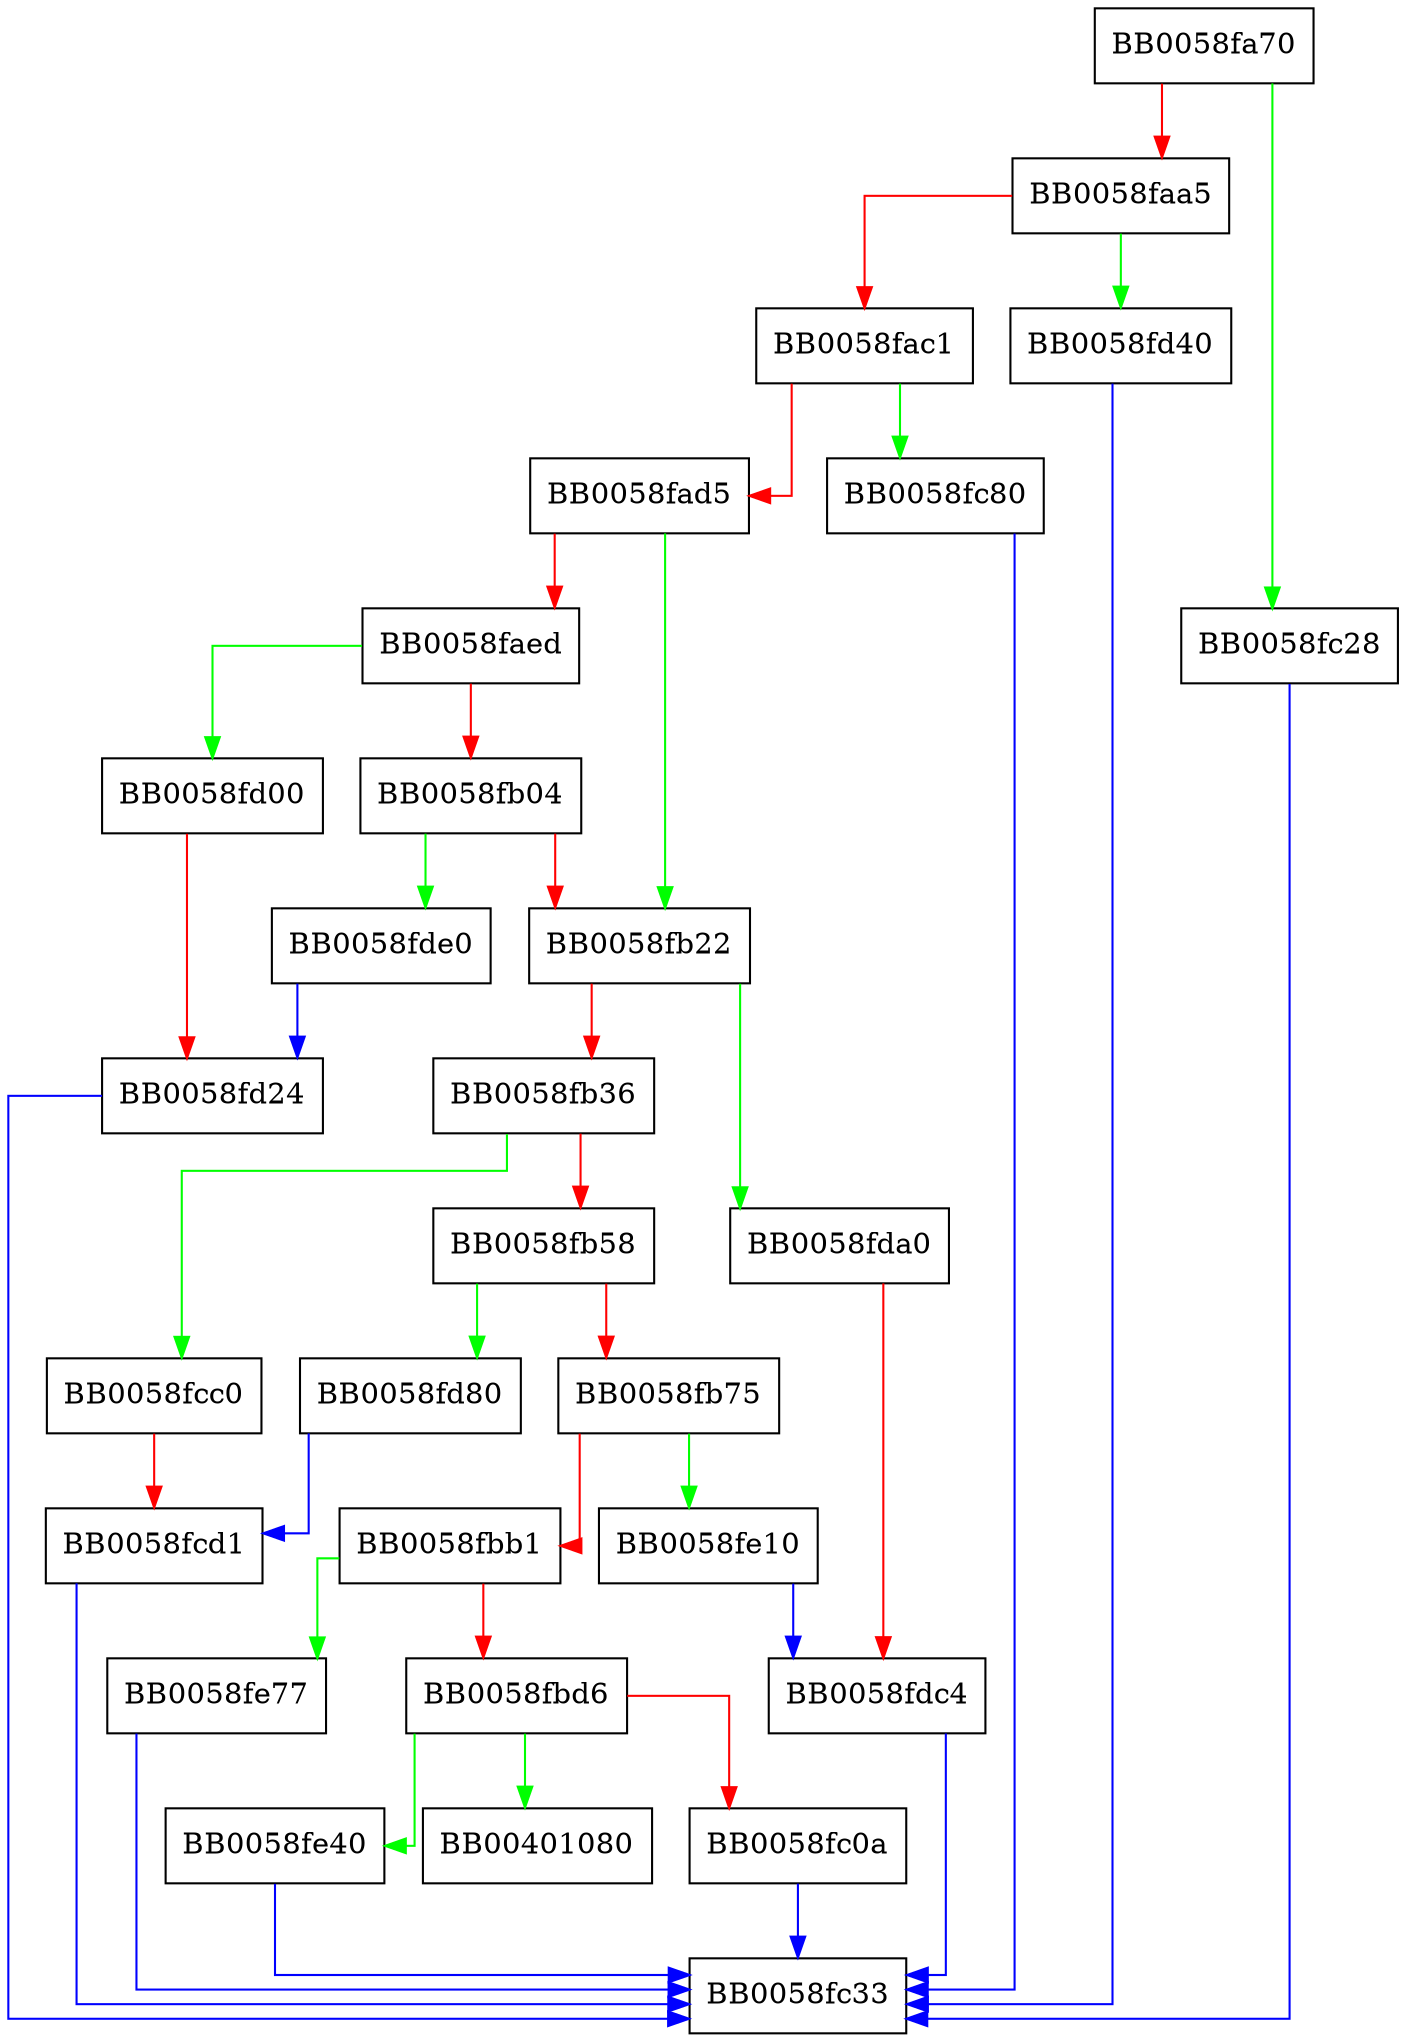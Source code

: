 digraph ossl_ecdh_simple_compute_key {
  node [shape="box"];
  graph [splines=ortho];
  BB0058fa70 -> BB0058fc28 [color="green"];
  BB0058fa70 -> BB0058faa5 [color="red"];
  BB0058faa5 -> BB0058fd40 [color="green"];
  BB0058faa5 -> BB0058fac1 [color="red"];
  BB0058fac1 -> BB0058fc80 [color="green"];
  BB0058fac1 -> BB0058fad5 [color="red"];
  BB0058fad5 -> BB0058fb22 [color="green"];
  BB0058fad5 -> BB0058faed [color="red"];
  BB0058faed -> BB0058fd00 [color="green"];
  BB0058faed -> BB0058fb04 [color="red"];
  BB0058fb04 -> BB0058fde0 [color="green"];
  BB0058fb04 -> BB0058fb22 [color="red"];
  BB0058fb22 -> BB0058fda0 [color="green"];
  BB0058fb22 -> BB0058fb36 [color="red"];
  BB0058fb36 -> BB0058fcc0 [color="green"];
  BB0058fb36 -> BB0058fb58 [color="red"];
  BB0058fb58 -> BB0058fd80 [color="green"];
  BB0058fb58 -> BB0058fb75 [color="red"];
  BB0058fb75 -> BB0058fe10 [color="green"];
  BB0058fb75 -> BB0058fbb1 [color="red"];
  BB0058fbb1 -> BB0058fe77 [color="green"];
  BB0058fbb1 -> BB0058fbd6 [color="red"];
  BB0058fbd6 -> BB00401080 [color="green"];
  BB0058fbd6 -> BB0058fe40 [color="green"];
  BB0058fbd6 -> BB0058fc0a [color="red"];
  BB0058fc0a -> BB0058fc33 [color="blue"];
  BB0058fc28 -> BB0058fc33 [color="blue"];
  BB0058fc80 -> BB0058fc33 [color="blue"];
  BB0058fcc0 -> BB0058fcd1 [color="red"];
  BB0058fcd1 -> BB0058fc33 [color="blue"];
  BB0058fd00 -> BB0058fd24 [color="red"];
  BB0058fd24 -> BB0058fc33 [color="blue"];
  BB0058fd40 -> BB0058fc33 [color="blue"];
  BB0058fd80 -> BB0058fcd1 [color="blue"];
  BB0058fda0 -> BB0058fdc4 [color="red"];
  BB0058fdc4 -> BB0058fc33 [color="blue"];
  BB0058fde0 -> BB0058fd24 [color="blue"];
  BB0058fe10 -> BB0058fdc4 [color="blue"];
  BB0058fe40 -> BB0058fc33 [color="blue"];
  BB0058fe77 -> BB0058fc33 [color="blue"];
}